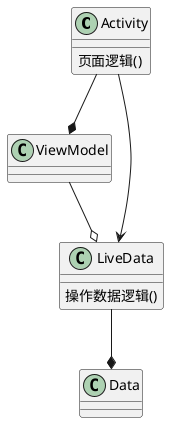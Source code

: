 @startuml

class Activity{
页面逻辑()
}
class ViewModel{

}
class LiveData{
操作数据逻辑()
}
class Data{
}

Activity --* ViewModel
ViewModel --o LiveData
Activity --> LiveData
LiveData --* Data

@enduml